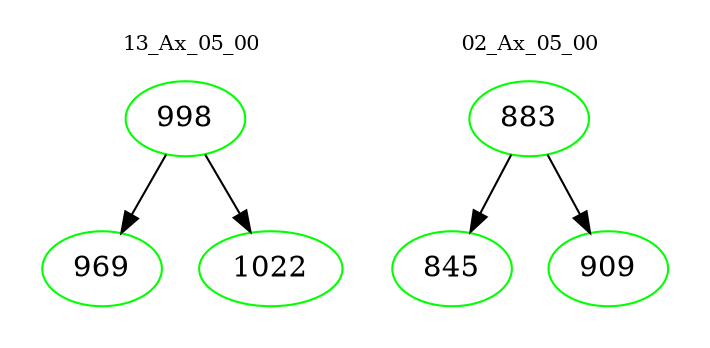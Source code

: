 digraph{
subgraph cluster_0 {
color = white
label = "13_Ax_05_00";
fontsize=10;
T0_998 [label="998", color="green"]
T0_998 -> T0_969 [color="black"]
T0_969 [label="969", color="green"]
T0_998 -> T0_1022 [color="black"]
T0_1022 [label="1022", color="green"]
}
subgraph cluster_1 {
color = white
label = "02_Ax_05_00";
fontsize=10;
T1_883 [label="883", color="green"]
T1_883 -> T1_845 [color="black"]
T1_845 [label="845", color="green"]
T1_883 -> T1_909 [color="black"]
T1_909 [label="909", color="green"]
}
}
